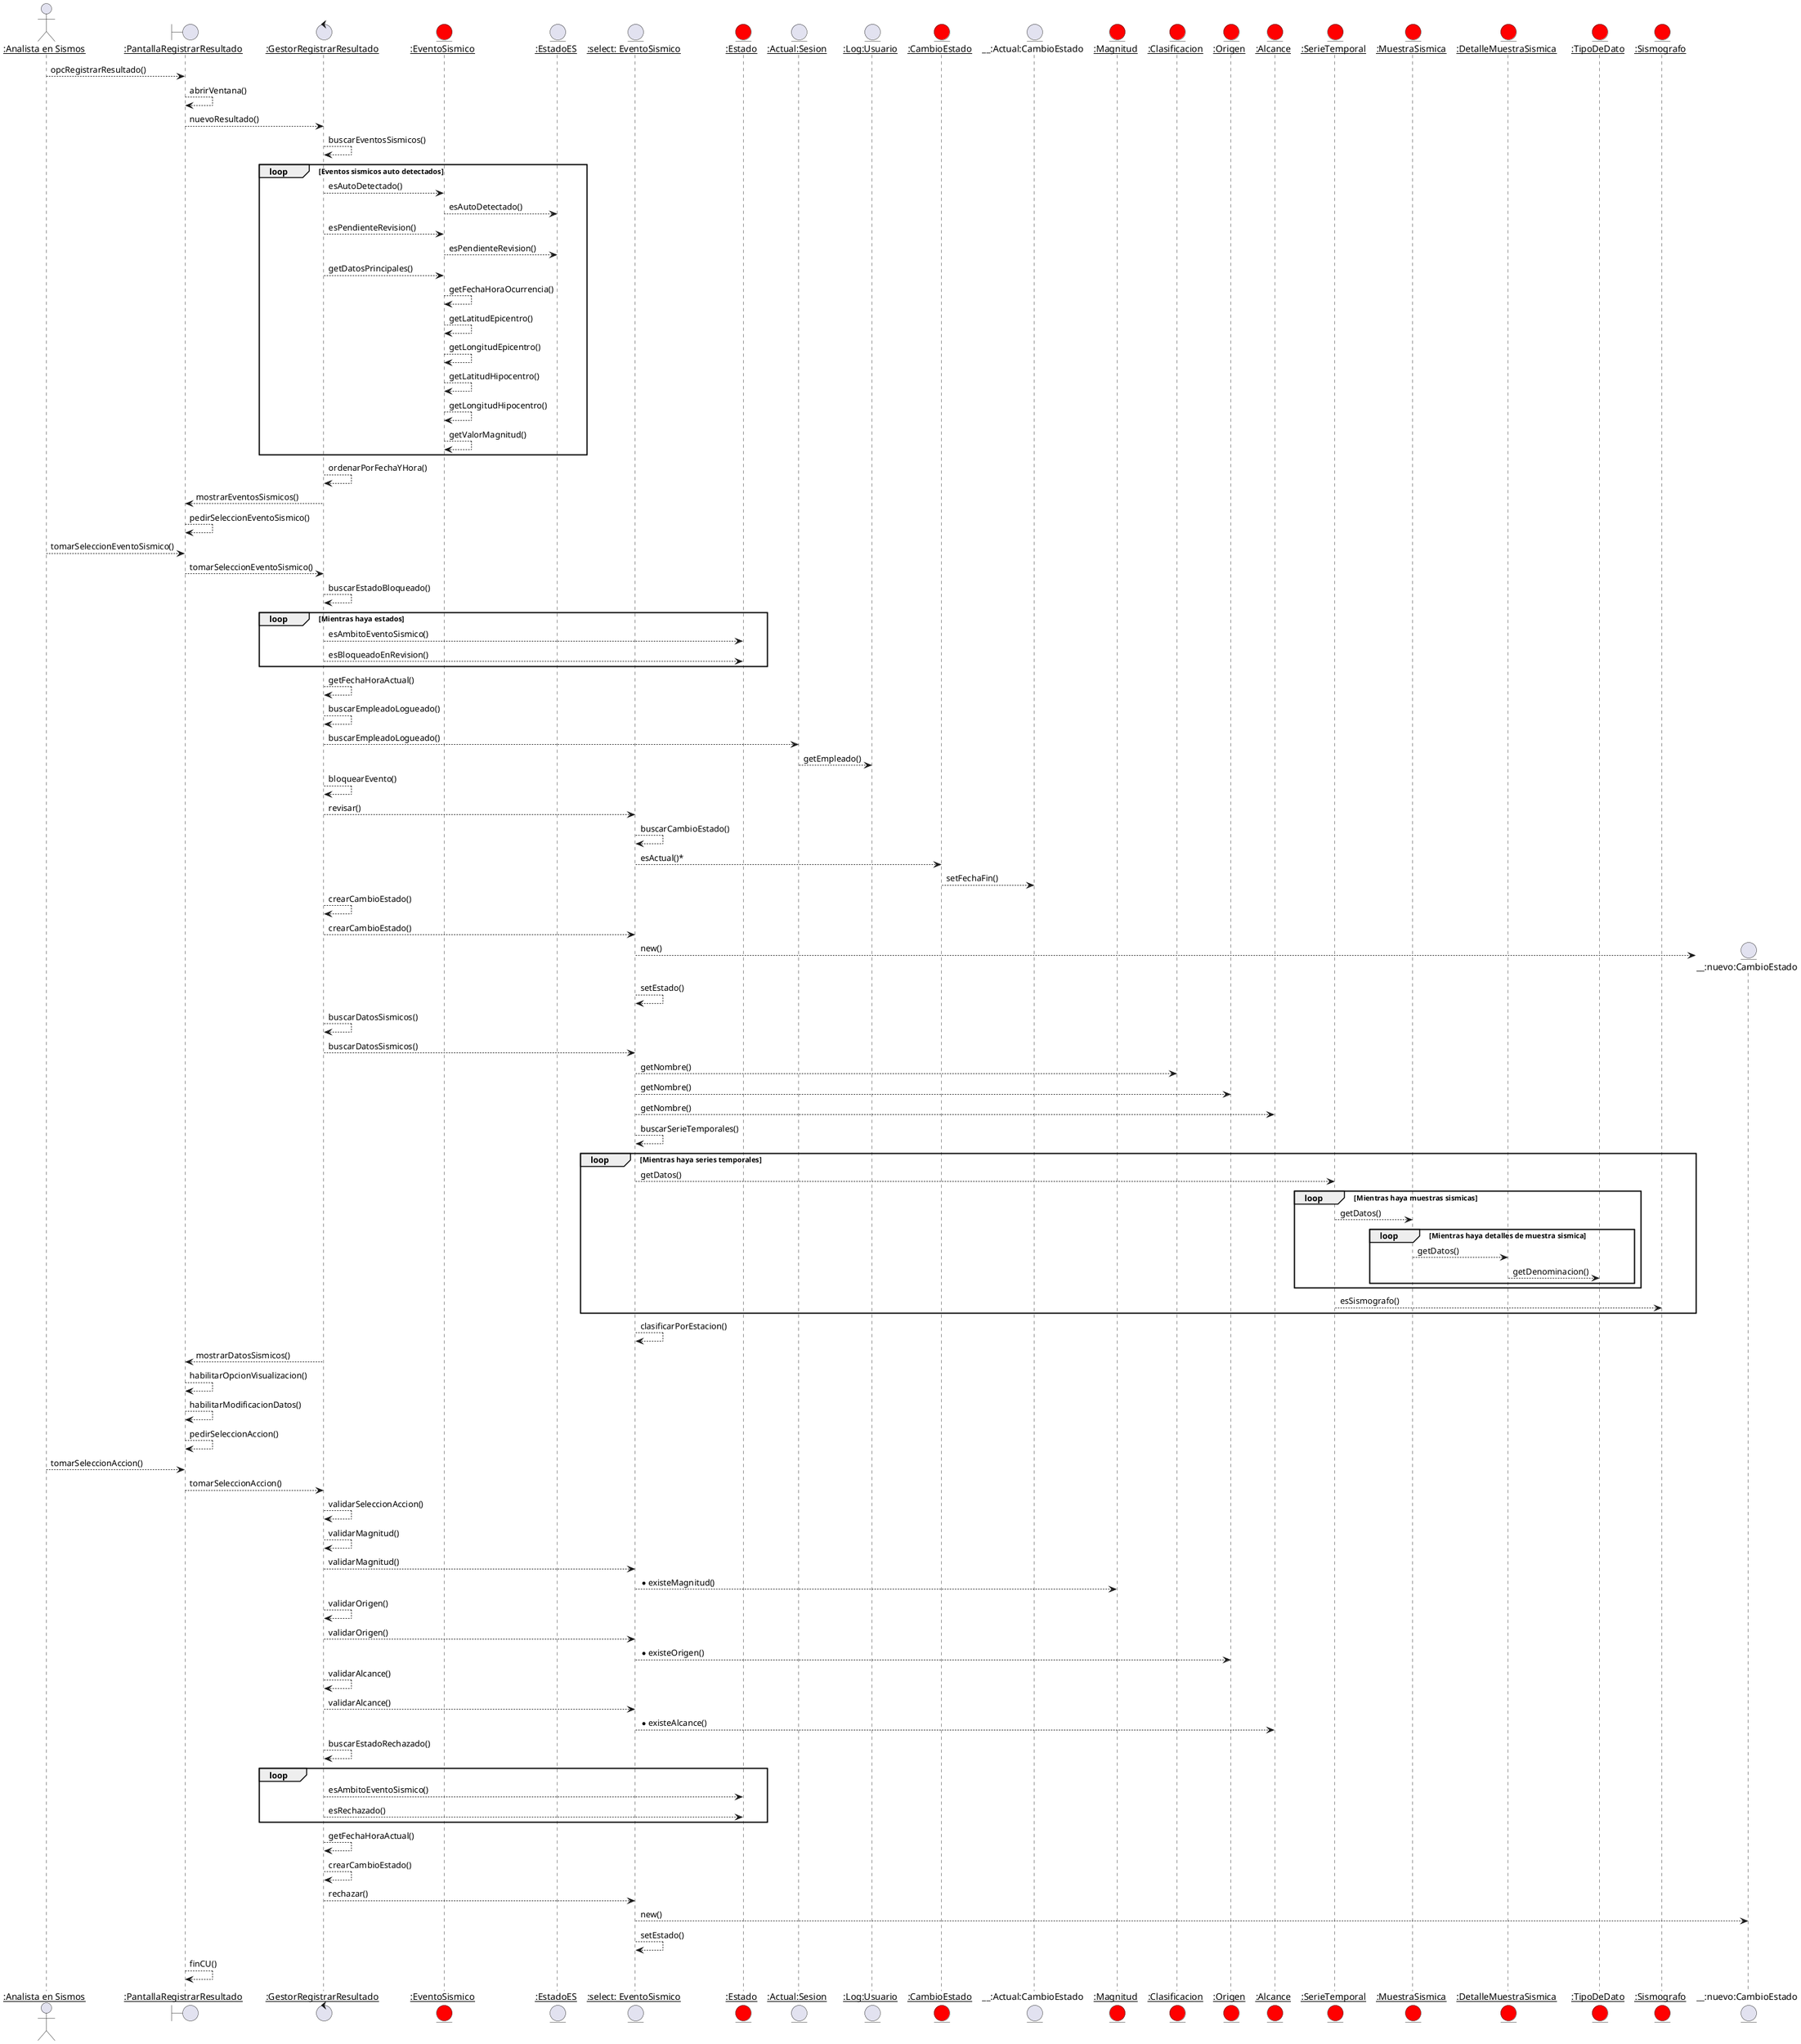 @startuml RegistroManual
actor "__:Analista en Sismos__" as Analista

boundary "__:PantallaRegistrarResultado__" as PR

Analista --> PR : opcRegistrarResultado()

PR --> PR : abrirVentana()

control "__:GestorRegistrarResultado__" as GR

PR --> GR : nuevoResultado()

GR --> GR :buscarEventosSismicos()

entity "__:EventoSismico__" as ES #red

entity "__:EstadoES__" as EES
entity "__:select: EventoSismico__" as SES
group loop [Eventos sismicos auto detectados]
    GR --> ES : esAutoDetectado()
    ES --> EES : esAutoDetectado()
    GR --> ES : esPendienteRevision()
    ES --> EES : esPendienteRevision()

    GR --> ES : getDatosPrincipales()

    ES --> ES:  getFechaHoraOcurrencia()
    ES --> ES:  getLatitudEpicentro()
    ES --> ES:  getLongitudEpicentro()
    ES --> ES:  getLatitudHipocentro()
    ES --> ES:  getLongitudHipocentro()
    ES --> ES: getValorMagnitud()
end

GR --> GR : ordenarPorFechaYHora()
GR --> PR : mostrarEventosSismicos()

PR --> PR : pedirSeleccionEventoSismico()

Analista --> PR : tomarSeleccionEventoSismico()

PR --> GR : tomarSeleccionEventoSismico()

entity "__:Estado__" as E #red
GR --> GR : buscarEstadoBloqueado()
group loop [Mientras haya estados]
    GR --> E : esAmbitoEventoSismico()
    GR --> E : esBloqueadoEnRevision()
end

GR --> GR : getFechaHoraActual()

GR --> GR : buscarEmpleadoLogueado()

entity "__:Actual:Sesion__" as SA
entity "__:Log:Usuario__" as LU 

GR --> SA : buscarEmpleadoLogueado()
SA --> LU : getEmpleado()

GR --> GR : bloquearEvento()

entity "__:CambioEstado__" as CE #red
'metodo que es el mismo de la Maq Estado'
GR --> SES : revisar()

SES --> SES : buscarCambioEstado()
'Devuelve si es un verdadero o falso'
SES --> CE : esActual()*

entity "__:Actual:CambioEstado" as ACE
CE --> ACE : setFechaFin()

GR --> GR: crearCambioEstado()
GR --> SES : crearCambioEstado()
create entity "__:nuevo:CambioEstado" as nCE 
SES --> nCE : new()

SES --> SES : setEstado()

entity "__:Magnitud__" as M #red
entity "__:Clasificacion__" as C #red

entity "__:Origen__" as O #red
entity "__:Alcance__" as A #red

GR --> GR : buscarDatosSismicos()
GR --> SES: buscarDatosSismicos()

SES --> C: getNombre()
SES --> O: getNombre()
SES --> A: getNombre()

SES --> SES : buscarSerieTemporales()
group loop [Mientras haya series temporales]
    entity "__:SerieTemporal__" as ST #red
    entity "__:MuestraSismica__" as MS #red
    entity "__:DetalleMuestraSismica__" as DMS #red
    entity "__:TipoDeDato__" as TDD #red
    SES --> ST : getDatos()
    group loop [Mientras haya muestras sismicas]
        ST --> MS : getDatos()
        group loop [Mientras haya detalles de muestra sismica]
            MS --> DMS : getDatos()
            DMS --> TDD : getDenominacion()
        end
    end
    entity "__:Sismografo__" as S #red
    
    ST --> S : esSismografo()
end

SES --> SES : clasificarPorEstacion()
'usecase "__:GenerarSismograma__" as GS'

'GR --> GS : invocarCU()'

GR --> PR : mostrarDatosSismicos()

PR --> PR : habilitarOpcionVisualizacion()

PR --> PR :habilitarModificacionDatos()

PR --> PR : pedirSeleccionAccion()
Analista --> PR: tomarSeleccionAccion()

PR --> GR : tomarSeleccionAccion()
GR --> GR : validarSeleccionAccion()
GR --> GR : validarMagnitud()
GR --> SES : validarMagnitud()
SES --> M : *existeMagnitud()
GR --> GR : validarOrigen()
GR --> SES : validarOrigen()
SES --> O :*existeOrigen()
GR --> GR : validarAlcance()
GR --> SES : validarAlcance()
SES --> A : *existeAlcance()

GR --> GR : buscarEstadoRechazado()
group loop 
    GR --> E : esAmbitoEventoSismico()
    GR --> E : esRechazado()
end

GR --> GR : getFechaHoraActual()

create entity "__:nuevo:CambioEstado" as nCE
GR --> GR : crearCambioEstado() 
GR --> SES : rechazar()
SES --> nCE : new()
SES --> SES : setEstado()

PR --> PR : finCU()

@enduml

'Si quiero por ej: un dato del empleado, tengo que ir hasta usuario y luego a empleado
'Si quiero por ej: un dato del evento sismico, tengo que ir hasta el evento sismico y luego a su estado


'Cuando tenes el puntero lo que podes hacer es ir a la entidad y pedirle los datos'
'CUando no tenes el puntero, tenes que ir a la entidad y pedirle el puntero de la entidad que queres recorriendo todas las entidades'
